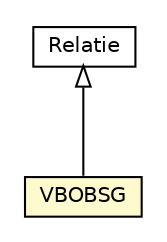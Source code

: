 #!/usr/local/bin/dot
#
# Class diagram 
# Generated by UMLGraph version R5_6-24-gf6e263 (http://www.umlgraph.org/)
#

digraph G {
	edge [fontname="Helvetica",fontsize=10,labelfontname="Helvetica",labelfontsize=10];
	node [fontname="Helvetica",fontsize=10,shape=plaintext];
	nodesep=0.25;
	ranksep=0.5;
	// nl.egem.stuf.sector.bg._0204.VBOAntwoord.VBOBSG
	c205535 [label=<<table title="nl.egem.stuf.sector.bg._0204.VBOAntwoord.VBOBSG" border="0" cellborder="1" cellspacing="0" cellpadding="2" port="p" bgcolor="lemonChiffon" href="./VBOAntwoord.VBOBSG.html">
		<tr><td><table border="0" cellspacing="0" cellpadding="1">
<tr><td align="center" balign="center"> VBOBSG </td></tr>
		</table></td></tr>
		</table>>, URL="./VBOAntwoord.VBOBSG.html", fontname="Helvetica", fontcolor="black", fontsize=10.0];
	// nl.egem.stuf.sector.bg._0204.Relatie
	c205768 [label=<<table title="nl.egem.stuf.sector.bg._0204.Relatie" border="0" cellborder="1" cellspacing="0" cellpadding="2" port="p" href="./Relatie.html">
		<tr><td><table border="0" cellspacing="0" cellpadding="1">
<tr><td align="center" balign="center"> Relatie </td></tr>
		</table></td></tr>
		</table>>, URL="./Relatie.html", fontname="Helvetica", fontcolor="black", fontsize=10.0];
	//nl.egem.stuf.sector.bg._0204.VBOAntwoord.VBOBSG extends nl.egem.stuf.sector.bg._0204.Relatie
	c205768:p -> c205535:p [dir=back,arrowtail=empty];
}


